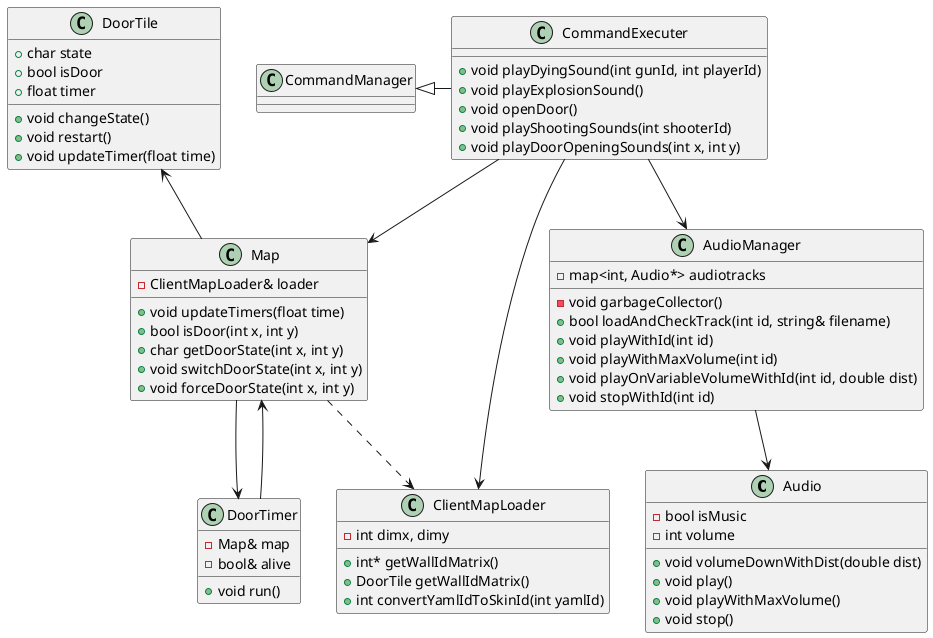 @startuml
class Audio {
    - bool isMusic
    - int volume
    + void volumeDownWithDist(double dist)
    + void play()
    + void playWithMaxVolume()
    + void stop()
}
class AudioManager {
    - map<int, Audio*> audiotracks
    - void garbageCollector()
    + bool loadAndCheckTrack(int id, string& filename)
    + void playWithId(int id)
    + void playWithMaxVolume(int id)
    + void playOnVariableVolumeWithId(int id, double dist)
    + void stopWithId(int id)
}
class ClientMapLoader {
    - int dimx, dimy
    + int* getWallIdMatrix()
    + DoorTile getWallIdMatrix()
    + int convertYamlIdToSkinId(int yamlId)
}
class CommandExecuter {
    + void playDyingSound(int gunId, int playerId)
    + void playExplosionSound()
    + void openDoor()
    + void playShootingSounds(int shooterId)
    + void playDoorOpeningSounds(int x, int y)
}
class DoorTile {
    + char state
    + bool isDoor
    + float timer
    + void changeState()
    + void restart()
    + void updateTimer(float time)
}
class DoorTimer {
    - Map& map
    - bool& alive
    + void run()
}
class Map {
    - ClientMapLoader& loader
    + void updateTimers(float time)
    + bool isDoor(int x, int y)
    + char getDoorState(int x, int y)
    + void switchDoorState(int x, int y)
    + void forceDoorState(int x, int y)
}

CommandExecuter --> Map
CommandExecuter --> AudioManager
CommandExecuter --> ClientMapLoader
CommandExecuter -left-|> CommandManager 
AudioManager --> Audio
Map -up-> DoorTile
Map --> DoorTimer
Map ..> ClientMapLoader
DoorTimer --> Map
@enduml
